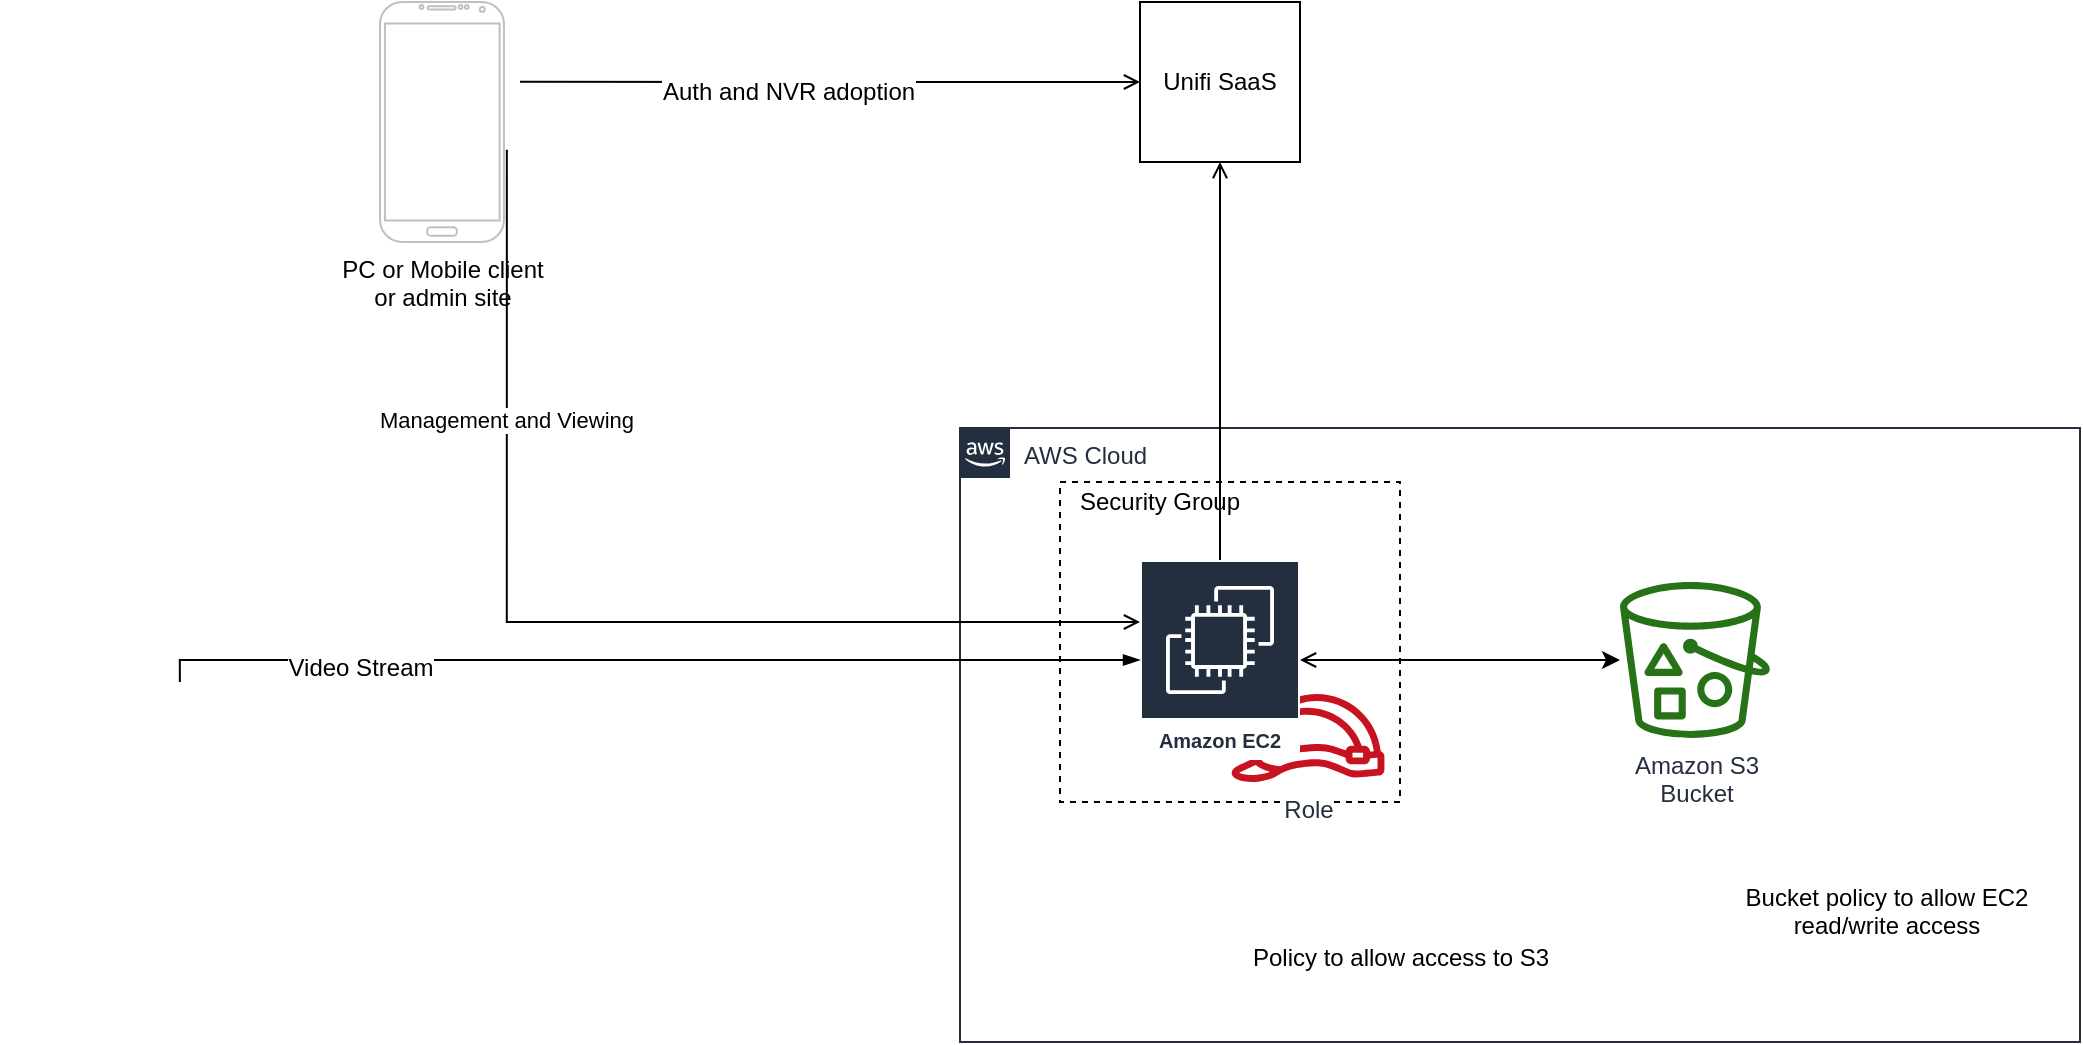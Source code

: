 <mxfile version="12.1.3" type="github" pages="1">
  <diagram id="Ht1M8jgEwFfnCIfOTk4-" name="Page-1">
    <mxGraphModel dx="1656" dy="1689" grid="1" gridSize="10" guides="1" tooltips="1" connect="1" arrows="1" fold="1" page="1" pageScale="1" pageWidth="1169" pageHeight="827" math="0" shadow="0">
      <root>
        <mxCell id="0"/>
        <mxCell id="1" parent="0"/>
        <mxCell id="iOhvE3Qq9spuYCGrNjIp-2" value="Policy to allow access to S3" style="shape=image;html=1;verticalAlign=top;verticalLabelPosition=bottom;labelBackgroundColor=#ffffff;imageAspect=0;aspect=fixed;image=https://cdn2.iconfinder.com/data/icons/amazon-aws-stencils/100/Deployment__Management_copy_AWS_CloudFormation_Template-128.png" vertex="1" parent="1">
          <mxGeometry x="696" y="-414" width="128" height="128" as="geometry"/>
        </mxCell>
        <mxCell id="qyL7QlVrrnTCNGOCJlHH-1" value="AWS Cloud" style="points=[[0,0],[0.25,0],[0.5,0],[0.75,0],[1,0],[1,0.25],[1,0.5],[1,0.75],[1,1],[0.75,1],[0.5,1],[0.25,1],[0,1],[0,0.75],[0,0.5],[0,0.25]];outlineConnect=0;gradientColor=none;html=1;whiteSpace=wrap;fontSize=12;fontStyle=0;shape=mxgraph.aws4.group;grIcon=mxgraph.aws4.group_aws_cloud_alt;strokeColor=#232F3E;fillColor=none;verticalAlign=top;align=left;spacingLeft=30;fontColor=#232F3E;dashed=0;labelBackgroundColor=#ffffff;" vertex="1" parent="1">
          <mxGeometry x="540" y="-537" width="560" height="307" as="geometry"/>
        </mxCell>
        <mxCell id="qyL7QlVrrnTCNGOCJlHH-17" value="Management and Viewing" style="edgeStyle=orthogonalEdgeStyle;rounded=0;orthogonalLoop=1;jettySize=auto;html=1;entryX=1.023;entryY=0.616;entryDx=0;entryDy=0;entryPerimeter=0;startArrow=open;startFill=0;endArrow=none;endFill=0;verticalAlign=top;" edge="1" parent="1" source="iOhvE3Qq9spuYCGrNjIp-1" target="qyL7QlVrrnTCNGOCJlHH-14">
          <mxGeometry x="0.559" relative="1" as="geometry">
            <Array as="points">
              <mxPoint x="313" y="-440"/>
            </Array>
            <mxPoint as="offset"/>
          </mxGeometry>
        </mxCell>
        <mxCell id="UEzPUAAOIrF-is8g5C7q-155" value="" style="rounded=0;whiteSpace=wrap;html=1;dashed=1;labelBackgroundColor=#ffffff;fillColor=none;gradientColor=none;align=left;" parent="1" vertex="1">
          <mxGeometry x="590" y="-510" width="170" height="160" as="geometry"/>
        </mxCell>
        <mxCell id="UEzPUAAOIrF-is8g5C7q-158" value="Amazon S3&lt;br&gt;Bucket&lt;br&gt;" style="outlineConnect=0;fontColor=#232F3E;gradientColor=none;fillColor=#277116;strokeColor=none;dashed=0;verticalLabelPosition=bottom;verticalAlign=top;align=center;html=1;fontSize=12;fontStyle=0;aspect=fixed;pointerEvents=1;shape=mxgraph.aws4.bucket_with_objects;labelBackgroundColor=#ffffff;" parent="1" vertex="1">
          <mxGeometry x="870" y="-460" width="75" height="78" as="geometry"/>
        </mxCell>
        <mxCell id="UEzPUAAOIrF-is8g5C7q-159" value="Role" style="outlineConnect=0;fontColor=#232F3E;gradientColor=none;fillColor=#C7131F;strokeColor=none;dashed=0;verticalLabelPosition=bottom;verticalAlign=top;align=center;html=1;fontSize=12;fontStyle=0;aspect=fixed;pointerEvents=1;shape=mxgraph.aws4.role;labelBackgroundColor=#ffffff;" parent="1" vertex="1">
          <mxGeometry x="675" y="-404" width="78" height="44" as="geometry"/>
        </mxCell>
        <mxCell id="iOhvE3Qq9spuYCGrNjIp-5" value="" style="edgeStyle=orthogonalEdgeStyle;rounded=0;orthogonalLoop=1;jettySize=auto;html=1;startArrow=open;startFill=0;" edge="1" parent="1" source="iOhvE3Qq9spuYCGrNjIp-1" target="UEzPUAAOIrF-is8g5C7q-158">
          <mxGeometry relative="1" as="geometry">
            <mxPoint x="820" y="-421" as="targetPoint"/>
          </mxGeometry>
        </mxCell>
        <mxCell id="iOhvE3Qq9spuYCGrNjIp-1" value="Amazon EC2" style="outlineConnect=0;fontColor=#232F3E;gradientColor=none;strokeColor=#ffffff;fillColor=#232F3E;dashed=0;verticalLabelPosition=middle;verticalAlign=bottom;align=center;html=1;whiteSpace=wrap;fontSize=10;fontStyle=1;spacing=3;shape=mxgraph.aws4.productIcon;prIcon=mxgraph.aws4.ec2;" vertex="1" parent="1">
          <mxGeometry x="630" y="-471" width="80" height="100" as="geometry"/>
        </mxCell>
        <mxCell id="iOhvE3Qq9spuYCGrNjIp-8" value="&lt;div&gt;Bucket policy to allow EC2 &lt;br&gt;&lt;/div&gt;&lt;div&gt;read/write access&lt;/div&gt;" style="shape=image;html=1;verticalAlign=top;verticalLabelPosition=bottom;labelBackgroundColor=#ffffff;imageAspect=0;aspect=fixed;image=https://cdn2.iconfinder.com/data/icons/amazon-aws-stencils/100/Deployment__Management_copy_AWS_CloudFormation_Template-128.png" vertex="1" parent="1">
          <mxGeometry x="938.5" y="-444" width="128" height="128" as="geometry"/>
        </mxCell>
        <mxCell id="qyL7QlVrrnTCNGOCJlHH-2" value="Security Group" style="text;html=1;strokeColor=none;fillColor=none;align=center;verticalAlign=middle;whiteSpace=wrap;rounded=0;" vertex="1" parent="1">
          <mxGeometry x="590" y="-510" width="100" height="20" as="geometry"/>
        </mxCell>
        <mxCell id="qyL7QlVrrnTCNGOCJlHH-8" value="" style="shape=image;imageAspect=0;aspect=fixed;verticalLabelPosition=bottom;verticalAlign=top;image=https://cdn.shopify.com/s/files/1/1439/1668/products/UVC-G3-FLEX_Front_1024x1024.png?v=1561508041;" vertex="1" parent="1">
          <mxGeometry x="60" y="-486" width="130" height="130" as="geometry"/>
        </mxCell>
        <mxCell id="qyL7QlVrrnTCNGOCJlHH-10" style="edgeStyle=orthogonalEdgeStyle;rounded=0;orthogonalLoop=1;jettySize=auto;html=1;startArrow=blockThin;startFill=1;endArrow=none;endFill=0;entryX=0.538;entryY=0.262;entryDx=0;entryDy=0;entryPerimeter=0;" edge="1" parent="1" source="iOhvE3Qq9spuYCGrNjIp-1" target="qyL7QlVrrnTCNGOCJlHH-9">
          <mxGeometry relative="1" as="geometry">
            <mxPoint x="430" y="-410.0" as="targetPoint"/>
            <Array as="points">
              <mxPoint x="150" y="-421"/>
            </Array>
          </mxGeometry>
        </mxCell>
        <mxCell id="qyL7QlVrrnTCNGOCJlHH-18" value="Video Stream" style="text;html=1;resizable=0;points=[];align=center;verticalAlign=middle;labelBackgroundColor=#ffffff;" vertex="1" connectable="0" parent="qyL7QlVrrnTCNGOCJlHH-10">
          <mxGeometry x="0.588" y="4" relative="1" as="geometry">
            <mxPoint as="offset"/>
          </mxGeometry>
        </mxCell>
        <mxCell id="qyL7QlVrrnTCNGOCJlHH-9" value="" style="shape=image;imageAspect=0;aspect=fixed;verticalLabelPosition=bottom;verticalAlign=top;image=https://cdn.shopify.com/s/files/1/1439/1668/products/UVC-G3-FLEX_Front_1024x1024.png?v=1561508041;" vertex="1" parent="1">
          <mxGeometry x="80" y="-444" width="130" height="130" as="geometry"/>
        </mxCell>
        <mxCell id="qyL7QlVrrnTCNGOCJlHH-13" style="edgeStyle=orthogonalEdgeStyle;rounded=0;orthogonalLoop=1;jettySize=auto;html=1;exitX=0.5;exitY=1;exitDx=0;exitDy=0;startArrow=open;startFill=0;endArrow=none;endFill=0;" edge="1" parent="1" source="qyL7QlVrrnTCNGOCJlHH-12" target="iOhvE3Qq9spuYCGrNjIp-1">
          <mxGeometry relative="1" as="geometry"/>
        </mxCell>
        <mxCell id="qyL7QlVrrnTCNGOCJlHH-15" style="edgeStyle=orthogonalEdgeStyle;rounded=0;orthogonalLoop=1;jettySize=auto;html=1;exitX=0;exitY=0.5;exitDx=0;exitDy=0;startArrow=open;startFill=0;endArrow=none;endFill=0;" edge="1" parent="1" source="qyL7QlVrrnTCNGOCJlHH-12">
          <mxGeometry relative="1" as="geometry">
            <mxPoint x="320" y="-710.176" as="targetPoint"/>
          </mxGeometry>
        </mxCell>
        <mxCell id="qyL7QlVrrnTCNGOCJlHH-16" value="Auth and NVR adoption" style="text;html=1;resizable=0;points=[];align=center;verticalAlign=middle;labelBackgroundColor=#ffffff;" vertex="1" connectable="0" parent="qyL7QlVrrnTCNGOCJlHH-15">
          <mxGeometry x="0.139" y="5" relative="1" as="geometry">
            <mxPoint as="offset"/>
          </mxGeometry>
        </mxCell>
        <mxCell id="qyL7QlVrrnTCNGOCJlHH-12" value="Unifi SaaS" style="whiteSpace=wrap;html=1;aspect=fixed;" vertex="1" parent="1">
          <mxGeometry x="630" y="-750" width="80" height="80" as="geometry"/>
        </mxCell>
        <mxCell id="qyL7QlVrrnTCNGOCJlHH-14" value="&lt;div&gt;PC or Mobile client&lt;/div&gt;&lt;div&gt;or admin site&lt;/div&gt;" style="verticalLabelPosition=bottom;verticalAlign=top;html=1;shadow=0;dashed=0;strokeWidth=1;shape=mxgraph.android.phone2;fillColor=#ffffff;strokeColor=#c0c0c0;" vertex="1" parent="1">
          <mxGeometry x="250" y="-750" width="62" height="120" as="geometry"/>
        </mxCell>
      </root>
    </mxGraphModel>
  </diagram>
</mxfile>
